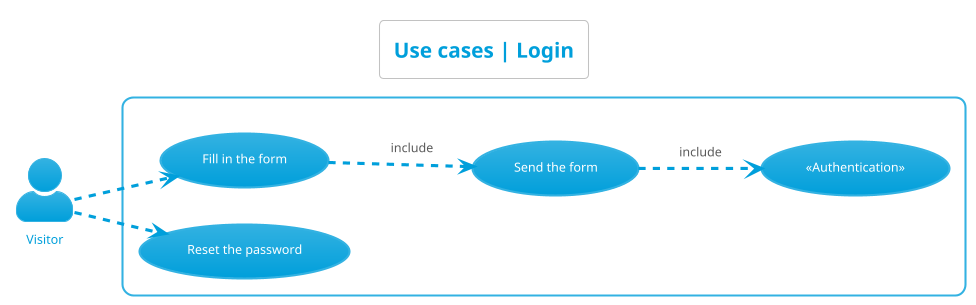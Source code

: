 @startuml use_cases__login
left to right direction
skinparam actorStyle Awesome
!theme bluegray
skinparam backgroundcolor White

'Titre'
title Use cases | Login

'Acteur'
actor "Visitor" as Visiteur

'Rectangle'
rectangle {
    'Authentification'
    "«Authentication»" as (Authentification)

    'Visiteur'
    "Fill in the form" as (RemplirFormulaire)
    "Send the form" as (EnvoyerFormulaire)    
    "Reset the password" as (OublierMDP)

    'Déroulement'
    :Visiteur: -.> (RemplirFormulaire)
    (RemplirFormulaire) -.> (EnvoyerFormulaire) : include
    (EnvoyerFormulaire) -.> (Authentification) : include
    :Visiteur: -.> (OublierMDP)
}
@enduml